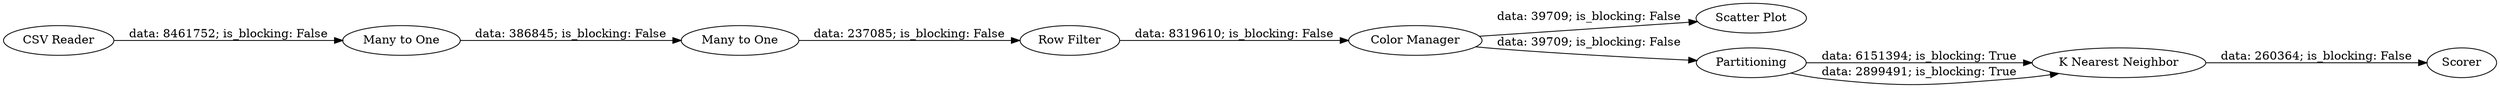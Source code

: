 digraph {
	"2218571493163132192_8" [label="Many to One"]
	"2218571493163132192_1" [label="CSV Reader"]
	"2218571493163132192_7" [label=Scorer]
	"2218571493163132192_2" [label="Row Filter"]
	"2218571493163132192_4" [label="Scatter Plot"]
	"2218571493163132192_9" [label="Many to One"]
	"2218571493163132192_5" [label=Partitioning]
	"2218571493163132192_6" [label="K Nearest Neighbor"]
	"2218571493163132192_3" [label="Color Manager"]
	"2218571493163132192_6" -> "2218571493163132192_7" [label="data: 260364; is_blocking: False"]
	"2218571493163132192_1" -> "2218571493163132192_8" [label="data: 8461752; is_blocking: False"]
	"2218571493163132192_3" -> "2218571493163132192_5" [label="data: 39709; is_blocking: False"]
	"2218571493163132192_8" -> "2218571493163132192_9" [label="data: 386845; is_blocking: False"]
	"2218571493163132192_5" -> "2218571493163132192_6" [label="data: 6151394; is_blocking: True"]
	"2218571493163132192_5" -> "2218571493163132192_6" [label="data: 2899491; is_blocking: True"]
	"2218571493163132192_2" -> "2218571493163132192_3" [label="data: 8319610; is_blocking: False"]
	"2218571493163132192_3" -> "2218571493163132192_4" [label="data: 39709; is_blocking: False"]
	"2218571493163132192_9" -> "2218571493163132192_2" [label="data: 237085; is_blocking: False"]
	rankdir=LR
}
